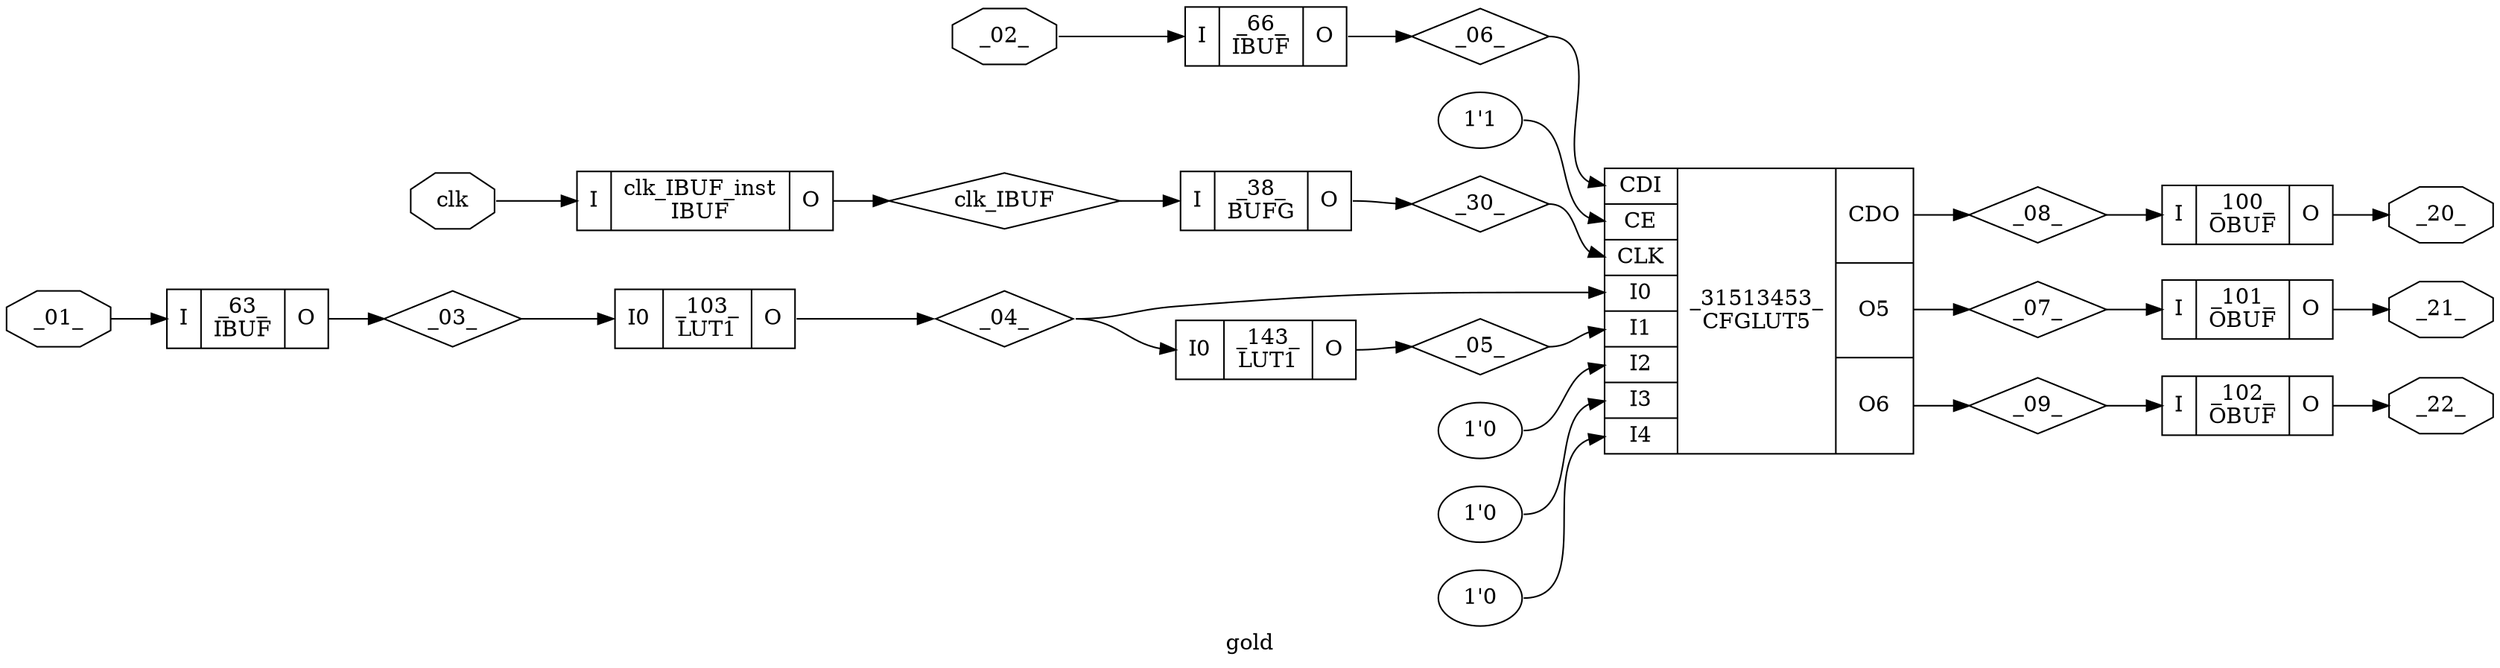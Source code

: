 digraph "gold" {
label="gold";
rankdir="LR";
remincross=true;
n1 [ shape=diamond, label="clk_IBUF", color="black", fontcolor="black"];
n2 [ shape=diamond, label="_30_", color="black", fontcolor="black"];
n3 [ shape=diamond, label="_09_", color="black", fontcolor="black"];
n4 [ shape=diamond, label="_08_", color="black", fontcolor="black"];
n5 [ shape=diamond, label="_07_", color="black", fontcolor="black"];
n6 [ shape=diamond, label="_06_", color="black", fontcolor="black"];
n7 [ shape=diamond, label="_05_", color="black", fontcolor="black"];
n8 [ shape=diamond, label="_04_", color="black", fontcolor="black"];
n9 [ shape=diamond, label="_03_", color="black", fontcolor="black"];
n10 [ shape=octagon, label="_22_", color="black", fontcolor="black"];
n11 [ shape=octagon, label="_21_", color="black", fontcolor="black"];
n12 [ shape=octagon, label="_20_", color="black", fontcolor="black"];
n13 [ shape=octagon, label="_02_", color="black", fontcolor="black"];
n14 [ shape=octagon, label="_01_", color="black", fontcolor="black"];
n15 [ shape=octagon, label="clk", color="black", fontcolor="black"];
c18 [ shape=record, label="{{<p16> I}|clk_IBUF_inst\nIBUF|{<p17> O}}",  ];
c19 [ shape=record, label="{{<p16> I}|_66_\nIBUF|{<p17> O}}",  ];
c20 [ shape=record, label="{{<p16> I}|_63_\nIBUF|{<p17> O}}",  ];
c21 [ shape=record, label="{{<p16> I}|_38_\nBUFG|{<p17> O}}",  ];
v0 [ label="1'0" ];
v1 [ label="1'0" ];
v2 [ label="1'0" ];
v3 [ label="1'1" ];
c33 [ shape=record, label="{{<p22> CDI|<p23> CE|<p24> CLK|<p25> I0|<p26> I1|<p27> I2|<p28> I3|<p29> I4}|_31513453_\nCFGLUT5|{<p30> CDO|<p31> O5|<p32> O6}}",  ];
c34 [ shape=record, label="{{<p25> I0}|_143_\nLUT1|{<p17> O}}",  ];
c35 [ shape=record, label="{{<p25> I0}|_103_\nLUT1|{<p17> O}}",  ];
c36 [ shape=record, label="{{<p16> I}|_102_\nOBUF|{<p17> O}}",  ];
c37 [ shape=record, label="{{<p16> I}|_101_\nOBUF|{<p17> O}}",  ];
c38 [ shape=record, label="{{<p16> I}|_100_\nOBUF|{<p17> O}}",  ];
c18:p17:e -> n1:w [color="black", fontcolor="black", label=""];
n1:e -> c21:p16:w [color="black", fontcolor="black", label=""];
c36:p17:e -> n10:w [color="black", fontcolor="black", label=""];
c37:p17:e -> n11:w [color="black", fontcolor="black", label=""];
c38:p17:e -> n12:w [color="black", fontcolor="black", label=""];
n13:e -> c19:p16:w [color="black", fontcolor="black", label=""];
n14:e -> c20:p16:w [color="black", fontcolor="black", label=""];
n15:e -> c18:p16:w [color="black", fontcolor="black", label=""];
c21:p17:e -> n2:w [color="black", fontcolor="black", label=""];
n2:e -> c33:p24:w [color="black", fontcolor="black", label=""];
c33:p32:e -> n3:w [color="black", fontcolor="black", label=""];
n3:e -> c36:p16:w [color="black", fontcolor="black", label=""];
c33:p30:e -> n4:w [color="black", fontcolor="black", label=""];
n4:e -> c38:p16:w [color="black", fontcolor="black", label=""];
c33:p31:e -> n5:w [color="black", fontcolor="black", label=""];
n5:e -> c37:p16:w [color="black", fontcolor="black", label=""];
c19:p17:e -> n6:w [color="black", fontcolor="black", label=""];
n6:e -> c33:p22:w [color="black", fontcolor="black", label=""];
c34:p17:e -> n7:w [color="black", fontcolor="black", label=""];
n7:e -> c33:p26:w [color="black", fontcolor="black", label=""];
c35:p17:e -> n8:w [color="black", fontcolor="black", label=""];
n8:e -> c33:p25:w [color="black", fontcolor="black", label=""];
n8:e -> c34:p25:w [color="black", fontcolor="black", label=""];
c20:p17:e -> n9:w [color="black", fontcolor="black", label=""];
n9:e -> c35:p25:w [color="black", fontcolor="black", label=""];
v0:e -> c33:p29:w [color="black", fontcolor="black", label=""];
v1:e -> c33:p28:w [color="black", fontcolor="black", label=""];
v2:e -> c33:p27:w [color="black", fontcolor="black", label=""];
v3:e -> c33:p23:w [color="black", fontcolor="black", label=""];
}
